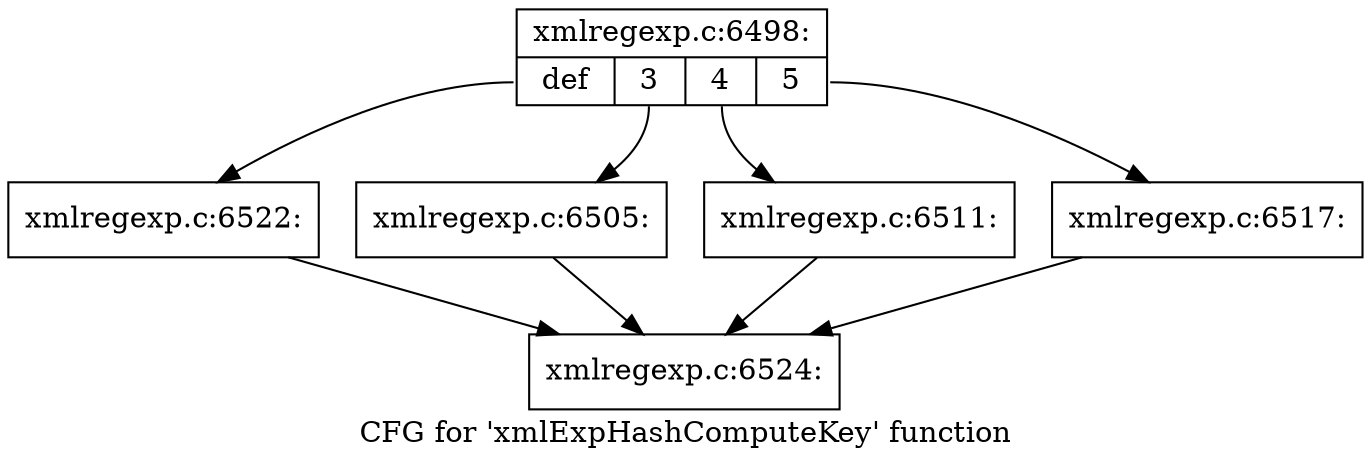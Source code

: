 digraph "CFG for 'xmlExpHashComputeKey' function" {
	label="CFG for 'xmlExpHashComputeKey' function";

	Node0x3d45470 [shape=record,label="{xmlregexp.c:6498:|{<s0>def|<s1>3|<s2>4|<s3>5}}"];
	Node0x3d45470:s0 -> Node0x3d490e0;
	Node0x3d45470:s1 -> Node0x3d49420;
	Node0x3d45470:s2 -> Node0x3d4a080;
	Node0x3d45470:s3 -> Node0x3d4ac70;
	Node0x3d49420 [shape=record,label="{xmlregexp.c:6505:}"];
	Node0x3d49420 -> Node0x3d49000;
	Node0x3d4a080 [shape=record,label="{xmlregexp.c:6511:}"];
	Node0x3d4a080 -> Node0x3d49000;
	Node0x3d4ac70 [shape=record,label="{xmlregexp.c:6517:}"];
	Node0x3d4ac70 -> Node0x3d49000;
	Node0x3d490e0 [shape=record,label="{xmlregexp.c:6522:}"];
	Node0x3d490e0 -> Node0x3d49000;
	Node0x3d49000 [shape=record,label="{xmlregexp.c:6524:}"];
}
